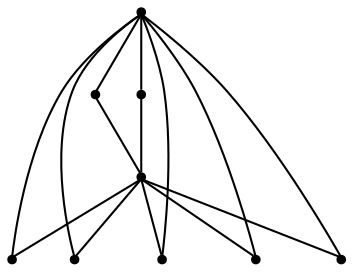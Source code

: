 graph {
  node [shape=point,comment="{\"directed\":false,\"doi\":\"10.1007/978-3-031-49275-4_3\",\"figure\":\"15 (2)\"}"]

  v0 [pos="1306.9582479005057,2130.618557212367"]
  v1 [pos="1400.5481897756213,2000.5410770493736"]
  v2 [pos="1094.6597627738747,2179.149469463167"]
  v3 [pos="1094.6597627738747,2082.0810318471754"]
  v4 [pos="1306.9582479005057,2324.7596292284825"]
  v5 [pos="1306.9582479005057,1936.4769129075057"]
  v6 [pos="1306.9582479005057,2227.690937261938"]
  v7 [pos="1246.9965956060023,2060.095478702066"]
  v8 [pos="1306.9582479005057,2033.5457320493274"]

  v0 -- v3 [id="-1",pos="1306.9582479005057,2130.618557212367 1467.2254148632005,2086.3608614359696 1472.5345390336338,2023.3181691170357 1468.4297794943989,1978.5199148267711 1464.3250199551637,1933.7175909276507 1450.8185856824582,1907.1595778819228 1348.4356374080762,1903.5505978780361 1246.0484922981263,1899.9459418335591 1054.7847060096647,1919.2946427903335 1094.6597627738747,2082.0810318471754"]
  v2 -- v0 [id="-2",pos="1094.6597627738747,2179.149469463167 1306.9582479005057,2130.618557212367 1306.9582479005057,2130.618557212367 1306.9582479005057,2130.618557212367"]
  v2 -- v5 [id="-3",pos="1094.6597627738747,2179.149469463167 1306.9582479005057,1936.4769129075057 1306.9582479005057,1936.4769129075057 1306.9582479005057,1936.4769129075057"]
  v2 -- v8 [id="-4",pos="1094.6597627738747,2179.149469463167 1306.9582479005057,2033.5457320493274 1306.9582479005057,2033.5457320493274 1306.9582479005057,2033.5457320493274"]
  v2 -- v7 [id="-5",pos="1094.6597627738747,2179.149469463167 1246.9965956060023,2060.095478702066 1246.9965956060023,2060.095478702066 1246.9965956060023,2060.095478702066"]
  v3 -- v8 [id="-6",pos="1094.6597627738747,2082.0810318471754 1306.9582479005057,2033.5457320493274 1306.9582479005057,2033.5457320493274 1306.9582479005057,2033.5457320493274"]
  v7 -- v3 [id="-7",pos="1246.9965956060023,2060.095478702066 1094.6597627738747,2082.0810318471754 1094.6597627738747,2082.0810318471754 1094.6597627738747,2082.0810318471754"]
  v3 -- v1 [id="-8",pos="1094.6597627738747,2082.0810318471754 1202.4582504357074,2013.641911009497 1288.9594826826963,1995.297386038018 1400.5481897756213,2000.5410770493736"]
  v3 -- v6 [id="-9",pos="1094.6597627738747,2082.0810318471754 938.8287463892475,2210.462438931663 1094.6618929858676,2251.9560436553265 1306.9582479005057,2227.690937261938"]
  v2 -- v4 [id="-10",pos="1094.6597627738747,2179.149469463167 1306.9582479005057,2324.7596292284825 1306.9582479005057,2324.7596292284825 1306.9582479005057,2324.7596292284825"]
  v3 -- v5 [id="-11",pos="1094.6597627738747,2082.0810318471754 1165.4314778712305,2017.367383566896 1236.1927962622929,1968.8309391915568 1306.9582479005057,1936.4769129075057"]
  v3 -- v4 [id="-12",pos="1094.6597627738747,2082.0810318471754 875.9354136851998,2162.8345347334953 1041.5909359867796,2276.226300647424 1306.9582479005057,2324.7596292284825"]
  v2 -- v1 [id="-13",pos="1094.6597627738747,2179.149469463167 1148.549643210285,2153.849855780976 1193.6817770250427,2133.538565154408 1230.8752784207234,2120.7700401924576 1268.0686526395687,2107.988924878108 1297.319197603769,2102.7465056195197 1329.186787486744,2088.3318238751913 1361.050180534151,2073.9171421308633 1395.530618500333,2050.330452251349 1400.5481897756213,2000.5410770493736"]
  v2 -- v6 [id="-14",pos="1094.6597627738747,2179.149469463167 1306.9582479005057,2227.690937261938 1306.9582479005057,2227.690937261938 1306.9582479005057,2227.690937261938"]
}